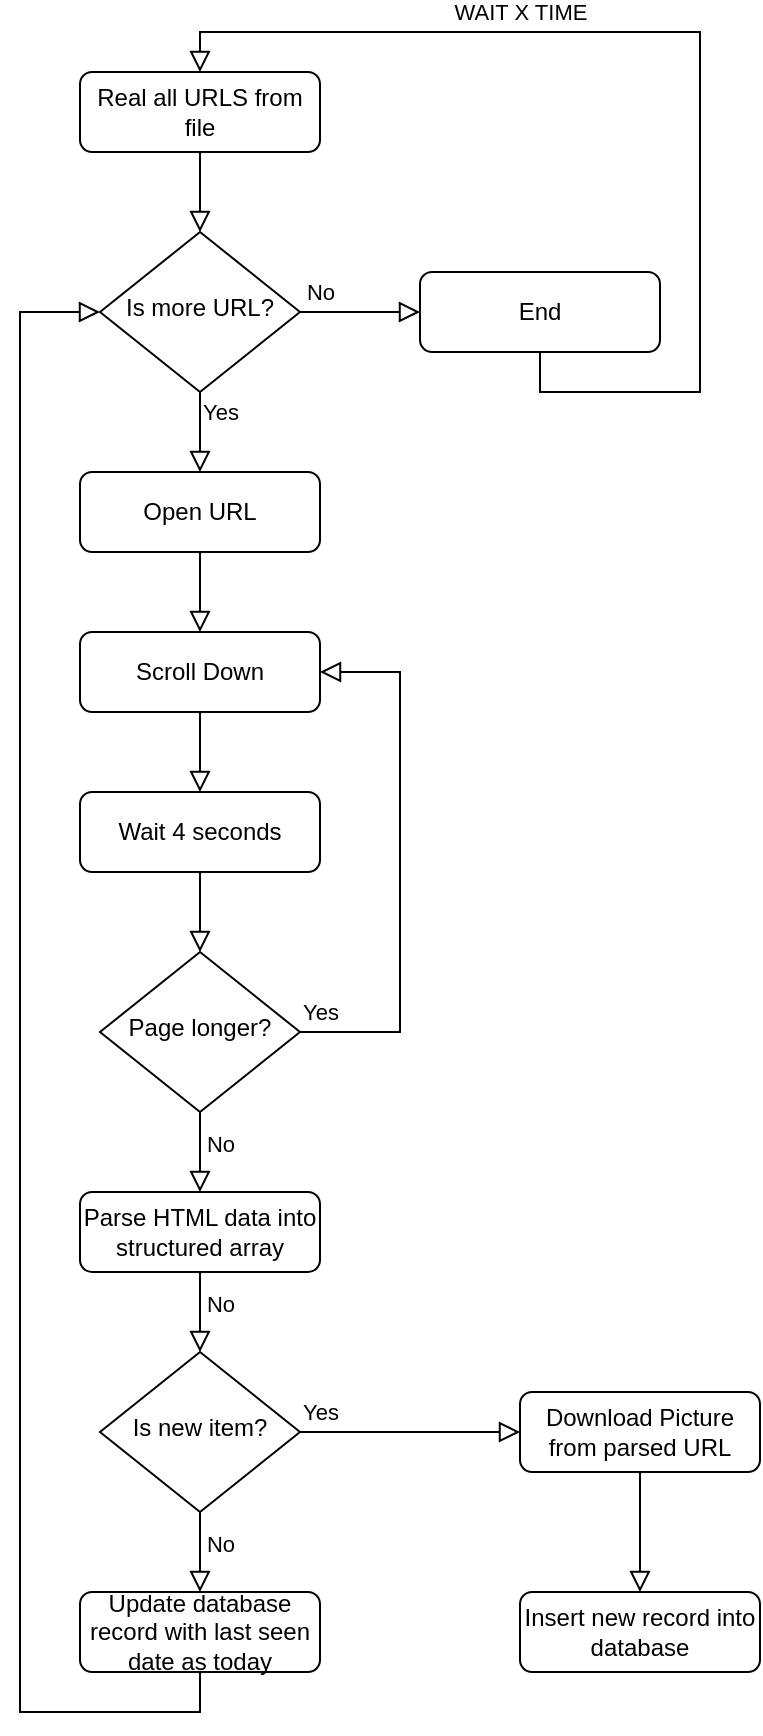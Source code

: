<mxfile version="20.8.3" type="device"><diagram id="C5RBs43oDa-KdzZeNtuy" name="Page-1"><mxGraphModel dx="989" dy="1747" grid="1" gridSize="10" guides="1" tooltips="1" connect="1" arrows="1" fold="1" page="1" pageScale="1" pageWidth="827" pageHeight="1169" math="0" shadow="0"><root><mxCell id="WIyWlLk6GJQsqaUBKTNV-0"/><mxCell id="WIyWlLk6GJQsqaUBKTNV-1" parent="WIyWlLk6GJQsqaUBKTNV-0"/><mxCell id="WIyWlLk6GJQsqaUBKTNV-2" value="" style="rounded=0;html=1;jettySize=auto;orthogonalLoop=1;fontSize=11;endArrow=block;endFill=0;endSize=8;strokeWidth=1;shadow=0;labelBackgroundColor=none;edgeStyle=orthogonalEdgeStyle;entryX=0.5;entryY=0;entryDx=0;entryDy=0;" parent="WIyWlLk6GJQsqaUBKTNV-1" source="WIyWlLk6GJQsqaUBKTNV-3" target="-GMjUrkNwYgkgg2UMPhN-1" edge="1"><mxGeometry relative="1" as="geometry"/></mxCell><mxCell id="WIyWlLk6GJQsqaUBKTNV-3" value="Open URL" style="rounded=1;whiteSpace=wrap;html=1;fontSize=12;glass=0;strokeWidth=1;shadow=0;" parent="WIyWlLk6GJQsqaUBKTNV-1" vertex="1"><mxGeometry x="160" y="80" width="120" height="40" as="geometry"/></mxCell><mxCell id="WIyWlLk6GJQsqaUBKTNV-6" value="Page longer?" style="rhombus;whiteSpace=wrap;html=1;shadow=0;fontFamily=Helvetica;fontSize=12;align=center;strokeWidth=1;spacing=6;spacingTop=-4;" parent="WIyWlLk6GJQsqaUBKTNV-1" vertex="1"><mxGeometry x="170" y="320" width="100" height="80" as="geometry"/></mxCell><mxCell id="-GMjUrkNwYgkgg2UMPhN-1" value="Scroll Down" style="rounded=1;whiteSpace=wrap;html=1;fontSize=12;glass=0;strokeWidth=1;shadow=0;" parent="WIyWlLk6GJQsqaUBKTNV-1" vertex="1"><mxGeometry x="160" y="160" width="120" height="40" as="geometry"/></mxCell><mxCell id="-GMjUrkNwYgkgg2UMPhN-4" value="Wait 4 seconds" style="rounded=1;whiteSpace=wrap;html=1;fontSize=12;glass=0;strokeWidth=1;shadow=0;" parent="WIyWlLk6GJQsqaUBKTNV-1" vertex="1"><mxGeometry x="160" y="240" width="120" height="40" as="geometry"/></mxCell><mxCell id="-GMjUrkNwYgkgg2UMPhN-6" value="" style="rounded=0;html=1;jettySize=auto;orthogonalLoop=1;fontSize=11;endArrow=block;endFill=0;endSize=8;strokeWidth=1;shadow=0;labelBackgroundColor=none;edgeStyle=orthogonalEdgeStyle;entryX=0.5;entryY=0;entryDx=0;entryDy=0;exitX=0.5;exitY=1;exitDx=0;exitDy=0;" parent="WIyWlLk6GJQsqaUBKTNV-1" source="-GMjUrkNwYgkgg2UMPhN-1" target="-GMjUrkNwYgkgg2UMPhN-4" edge="1"><mxGeometry relative="1" as="geometry"><mxPoint x="230" y="130" as="sourcePoint"/><mxPoint x="230" y="170" as="targetPoint"/></mxGeometry></mxCell><mxCell id="-GMjUrkNwYgkgg2UMPhN-7" value="" style="rounded=0;html=1;jettySize=auto;orthogonalLoop=1;fontSize=11;endArrow=block;endFill=0;endSize=8;strokeWidth=1;shadow=0;labelBackgroundColor=none;edgeStyle=orthogonalEdgeStyle;entryX=0.5;entryY=0;entryDx=0;entryDy=0;exitX=0.5;exitY=1;exitDx=0;exitDy=0;" parent="WIyWlLk6GJQsqaUBKTNV-1" source="-GMjUrkNwYgkgg2UMPhN-4" target="WIyWlLk6GJQsqaUBKTNV-6" edge="1"><mxGeometry relative="1" as="geometry"><mxPoint x="230" y="210" as="sourcePoint"/><mxPoint x="230" y="250" as="targetPoint"/></mxGeometry></mxCell><mxCell id="-GMjUrkNwYgkgg2UMPhN-8" value="" style="rounded=0;html=1;jettySize=auto;orthogonalLoop=1;fontSize=11;endArrow=block;endFill=0;endSize=8;strokeWidth=1;shadow=0;labelBackgroundColor=none;edgeStyle=orthogonalEdgeStyle;entryX=1;entryY=0.5;entryDx=0;entryDy=0;exitX=1;exitY=0.5;exitDx=0;exitDy=0;" parent="WIyWlLk6GJQsqaUBKTNV-1" source="WIyWlLk6GJQsqaUBKTNV-6" target="-GMjUrkNwYgkgg2UMPhN-1" edge="1"><mxGeometry relative="1" as="geometry"><mxPoint x="230" y="290" as="sourcePoint"/><mxPoint x="230" y="330" as="targetPoint"/><Array as="points"><mxPoint x="320" y="360"/><mxPoint x="320" y="180"/></Array></mxGeometry></mxCell><mxCell id="-GMjUrkNwYgkgg2UMPhN-10" value="Yes" style="edgeLabel;html=1;align=center;verticalAlign=middle;resizable=0;points=[];" parent="-GMjUrkNwYgkgg2UMPhN-8" vertex="1" connectable="0"><mxGeometry x="-0.474" y="-1" relative="1" as="geometry"><mxPoint x="-41" y="11" as="offset"/></mxGeometry></mxCell><mxCell id="-GMjUrkNwYgkgg2UMPhN-11" value="Parse HTML data into structured array" style="rounded=1;whiteSpace=wrap;html=1;fontSize=12;glass=0;strokeWidth=1;shadow=0;" parent="WIyWlLk6GJQsqaUBKTNV-1" vertex="1"><mxGeometry x="160" y="440" width="120" height="40" as="geometry"/></mxCell><mxCell id="-GMjUrkNwYgkgg2UMPhN-12" value="" style="rounded=0;html=1;jettySize=auto;orthogonalLoop=1;fontSize=11;endArrow=block;endFill=0;endSize=8;strokeWidth=1;shadow=0;labelBackgroundColor=none;edgeStyle=orthogonalEdgeStyle;entryX=0.5;entryY=0;entryDx=0;entryDy=0;exitX=0.5;exitY=1;exitDx=0;exitDy=0;" parent="WIyWlLk6GJQsqaUBKTNV-1" source="WIyWlLk6GJQsqaUBKTNV-6" target="-GMjUrkNwYgkgg2UMPhN-11" edge="1"><mxGeometry relative="1" as="geometry"><mxPoint x="230" y="290" as="sourcePoint"/><mxPoint x="230" y="330" as="targetPoint"/></mxGeometry></mxCell><mxCell id="-GMjUrkNwYgkgg2UMPhN-13" value="No" style="edgeLabel;html=1;align=center;verticalAlign=middle;resizable=0;points=[];" parent="-GMjUrkNwYgkgg2UMPhN-12" vertex="1" connectable="0"><mxGeometry x="-0.197" relative="1" as="geometry"><mxPoint x="10" as="offset"/></mxGeometry></mxCell><mxCell id="-GMjUrkNwYgkgg2UMPhN-14" value="Is new item?" style="rhombus;whiteSpace=wrap;html=1;shadow=0;fontFamily=Helvetica;fontSize=12;align=center;strokeWidth=1;spacing=6;spacingTop=-4;" parent="WIyWlLk6GJQsqaUBKTNV-1" vertex="1"><mxGeometry x="170" y="520" width="100" height="80" as="geometry"/></mxCell><mxCell id="-GMjUrkNwYgkgg2UMPhN-15" value="" style="rounded=0;html=1;jettySize=auto;orthogonalLoop=1;fontSize=11;endArrow=block;endFill=0;endSize=8;strokeWidth=1;shadow=0;labelBackgroundColor=none;edgeStyle=orthogonalEdgeStyle;entryX=0.5;entryY=0;entryDx=0;entryDy=0;exitX=0.5;exitY=1;exitDx=0;exitDy=0;" parent="WIyWlLk6GJQsqaUBKTNV-1" source="-GMjUrkNwYgkgg2UMPhN-11" target="-GMjUrkNwYgkgg2UMPhN-14" edge="1"><mxGeometry relative="1" as="geometry"><mxPoint x="230" y="410" as="sourcePoint"/><mxPoint x="230" y="450" as="targetPoint"/></mxGeometry></mxCell><mxCell id="-GMjUrkNwYgkgg2UMPhN-16" value="No" style="edgeLabel;html=1;align=center;verticalAlign=middle;resizable=0;points=[];" parent="-GMjUrkNwYgkgg2UMPhN-15" vertex="1" connectable="0"><mxGeometry x="-0.197" relative="1" as="geometry"><mxPoint x="10" as="offset"/></mxGeometry></mxCell><mxCell id="-GMjUrkNwYgkgg2UMPhN-17" value="Download Picture from parsed URL" style="rounded=1;whiteSpace=wrap;html=1;fontSize=12;glass=0;strokeWidth=1;shadow=0;" parent="WIyWlLk6GJQsqaUBKTNV-1" vertex="1"><mxGeometry x="380" y="540" width="120" height="40" as="geometry"/></mxCell><mxCell id="-GMjUrkNwYgkgg2UMPhN-18" value="" style="rounded=0;html=1;jettySize=auto;orthogonalLoop=1;fontSize=11;endArrow=block;endFill=0;endSize=8;strokeWidth=1;shadow=0;labelBackgroundColor=none;edgeStyle=orthogonalEdgeStyle;entryX=0;entryY=0.5;entryDx=0;entryDy=0;exitX=1;exitY=0.5;exitDx=0;exitDy=0;" parent="WIyWlLk6GJQsqaUBKTNV-1" source="-GMjUrkNwYgkgg2UMPhN-14" target="-GMjUrkNwYgkgg2UMPhN-17" edge="1"><mxGeometry relative="1" as="geometry"><mxPoint x="260" y="600" as="sourcePoint"/><mxPoint x="404" y="600" as="targetPoint"/><Array as="points"><mxPoint x="350" y="560"/><mxPoint x="350" y="560"/></Array></mxGeometry></mxCell><mxCell id="-GMjUrkNwYgkgg2UMPhN-20" value="Yes" style="edgeLabel;html=1;align=center;verticalAlign=middle;resizable=0;points=[];" parent="-GMjUrkNwYgkgg2UMPhN-18" vertex="1" connectable="0"><mxGeometry x="-0.828" relative="1" as="geometry"><mxPoint y="-10" as="offset"/></mxGeometry></mxCell><mxCell id="-GMjUrkNwYgkgg2UMPhN-22" value="Update database record with last seen date as today" style="rounded=1;whiteSpace=wrap;html=1;fontSize=12;glass=0;strokeWidth=1;shadow=0;" parent="WIyWlLk6GJQsqaUBKTNV-1" vertex="1"><mxGeometry x="160" y="640" width="120" height="40" as="geometry"/></mxCell><mxCell id="-GMjUrkNwYgkgg2UMPhN-23" value="" style="rounded=0;html=1;jettySize=auto;orthogonalLoop=1;fontSize=11;endArrow=block;endFill=0;endSize=8;strokeWidth=1;shadow=0;labelBackgroundColor=none;edgeStyle=orthogonalEdgeStyle;entryX=0.5;entryY=0;entryDx=0;entryDy=0;exitX=0.5;exitY=1;exitDx=0;exitDy=0;" parent="WIyWlLk6GJQsqaUBKTNV-1" source="-GMjUrkNwYgkgg2UMPhN-14" target="-GMjUrkNwYgkgg2UMPhN-22" edge="1"><mxGeometry relative="1" as="geometry"><mxPoint x="230" y="490" as="sourcePoint"/><mxPoint x="230" y="530" as="targetPoint"/></mxGeometry></mxCell><mxCell id="-GMjUrkNwYgkgg2UMPhN-24" value="No" style="edgeLabel;html=1;align=center;verticalAlign=middle;resizable=0;points=[];" parent="-GMjUrkNwYgkgg2UMPhN-23" vertex="1" connectable="0"><mxGeometry x="-0.197" relative="1" as="geometry"><mxPoint x="10" as="offset"/></mxGeometry></mxCell><mxCell id="-GMjUrkNwYgkgg2UMPhN-29" value="Insert new record into database" style="rounded=1;whiteSpace=wrap;html=1;fontSize=12;glass=0;strokeWidth=1;shadow=0;" parent="WIyWlLk6GJQsqaUBKTNV-1" vertex="1"><mxGeometry x="380" y="640" width="120" height="40" as="geometry"/></mxCell><mxCell id="-GMjUrkNwYgkgg2UMPhN-30" value="" style="rounded=0;html=1;jettySize=auto;orthogonalLoop=1;fontSize=11;endArrow=block;endFill=0;endSize=8;strokeWidth=1;shadow=0;labelBackgroundColor=none;edgeStyle=orthogonalEdgeStyle;entryX=0.5;entryY=0;entryDx=0;entryDy=0;exitX=0.5;exitY=1;exitDx=0;exitDy=0;" parent="WIyWlLk6GJQsqaUBKTNV-1" source="-GMjUrkNwYgkgg2UMPhN-17" target="-GMjUrkNwYgkgg2UMPhN-29" edge="1"><mxGeometry relative="1" as="geometry"><mxPoint x="230" y="290" as="sourcePoint"/><mxPoint x="230" y="330" as="targetPoint"/></mxGeometry></mxCell><mxCell id="-GMjUrkNwYgkgg2UMPhN-31" value="End" style="rounded=1;whiteSpace=wrap;html=1;fontSize=12;glass=0;strokeWidth=1;shadow=0;" parent="WIyWlLk6GJQsqaUBKTNV-1" vertex="1"><mxGeometry x="330" y="-20" width="120" height="40" as="geometry"/></mxCell><mxCell id="-GMjUrkNwYgkgg2UMPhN-33" value="" style="rounded=0;html=1;jettySize=auto;orthogonalLoop=1;fontSize=11;endArrow=block;endFill=0;endSize=8;strokeWidth=1;shadow=0;labelBackgroundColor=none;edgeStyle=orthogonalEdgeStyle;exitX=0.5;exitY=1;exitDx=0;exitDy=0;entryX=0;entryY=0.5;entryDx=0;entryDy=0;" parent="WIyWlLk6GJQsqaUBKTNV-1" source="-GMjUrkNwYgkgg2UMPhN-22" target="8fcCbStiYayg7dbpFNlg-3" edge="1"><mxGeometry relative="1" as="geometry"><mxPoint x="230" y="130" as="sourcePoint"/><mxPoint x="130" y="140" as="targetPoint"/><Array as="points"><mxPoint x="220" y="700"/><mxPoint x="130" y="700"/><mxPoint x="130"/></Array></mxGeometry></mxCell><mxCell id="8fcCbStiYayg7dbpFNlg-0" value="Real all URLS from file" style="rounded=1;whiteSpace=wrap;html=1;fontSize=12;glass=0;strokeWidth=1;shadow=0;" vertex="1" parent="WIyWlLk6GJQsqaUBKTNV-1"><mxGeometry x="160" y="-120" width="120" height="40" as="geometry"/></mxCell><mxCell id="8fcCbStiYayg7dbpFNlg-1" value="" style="rounded=0;html=1;jettySize=auto;orthogonalLoop=1;fontSize=11;endArrow=block;endFill=0;endSize=8;strokeWidth=1;shadow=0;labelBackgroundColor=none;edgeStyle=orthogonalEdgeStyle;exitX=0.5;exitY=1;exitDx=0;exitDy=0;entryX=0.5;entryY=0;entryDx=0;entryDy=0;" edge="1" parent="WIyWlLk6GJQsqaUBKTNV-1" source="8fcCbStiYayg7dbpFNlg-0" target="8fcCbStiYayg7dbpFNlg-3"><mxGeometry relative="1" as="geometry"><mxPoint x="230" y="130" as="sourcePoint"/><mxPoint x="320" y="60" as="targetPoint"/></mxGeometry></mxCell><mxCell id="8fcCbStiYayg7dbpFNlg-3" value="Is more URL?" style="rhombus;whiteSpace=wrap;html=1;shadow=0;fontFamily=Helvetica;fontSize=12;align=center;strokeWidth=1;spacing=6;spacingTop=-4;" vertex="1" parent="WIyWlLk6GJQsqaUBKTNV-1"><mxGeometry x="170" y="-40" width="100" height="80" as="geometry"/></mxCell><mxCell id="8fcCbStiYayg7dbpFNlg-4" value="" style="rounded=0;html=1;jettySize=auto;orthogonalLoop=1;fontSize=11;endArrow=block;endFill=0;endSize=8;strokeWidth=1;shadow=0;labelBackgroundColor=none;edgeStyle=orthogonalEdgeStyle;exitX=0.5;exitY=1;exitDx=0;exitDy=0;entryX=0.5;entryY=0;entryDx=0;entryDy=0;" edge="1" parent="WIyWlLk6GJQsqaUBKTNV-1" source="8fcCbStiYayg7dbpFNlg-3" target="WIyWlLk6GJQsqaUBKTNV-3"><mxGeometry relative="1" as="geometry"><mxPoint x="230" y="-50" as="sourcePoint"/><mxPoint x="230" y="-20" as="targetPoint"/></mxGeometry></mxCell><mxCell id="8fcCbStiYayg7dbpFNlg-7" value="Yes" style="edgeLabel;html=1;align=center;verticalAlign=middle;resizable=0;points=[];" vertex="1" connectable="0" parent="8fcCbStiYayg7dbpFNlg-4"><mxGeometry x="-0.297" relative="1" as="geometry"><mxPoint x="10" y="-4" as="offset"/></mxGeometry></mxCell><mxCell id="8fcCbStiYayg7dbpFNlg-8" value="" style="rounded=0;html=1;jettySize=auto;orthogonalLoop=1;fontSize=11;endArrow=block;endFill=0;endSize=8;strokeWidth=1;shadow=0;labelBackgroundColor=none;edgeStyle=orthogonalEdgeStyle;exitX=1;exitY=0.5;exitDx=0;exitDy=0;entryX=0;entryY=0.5;entryDx=0;entryDy=0;" edge="1" parent="WIyWlLk6GJQsqaUBKTNV-1" source="8fcCbStiYayg7dbpFNlg-3" target="-GMjUrkNwYgkgg2UMPhN-31"><mxGeometry relative="1" as="geometry"><mxPoint x="230" y="50" as="sourcePoint"/><mxPoint x="230" y="90" as="targetPoint"/></mxGeometry></mxCell><mxCell id="8fcCbStiYayg7dbpFNlg-9" value="No" style="edgeLabel;html=1;align=center;verticalAlign=middle;resizable=0;points=[];" vertex="1" connectable="0" parent="8fcCbStiYayg7dbpFNlg-8"><mxGeometry x="-0.297" relative="1" as="geometry"><mxPoint x="-11" y="-10" as="offset"/></mxGeometry></mxCell><mxCell id="8fcCbStiYayg7dbpFNlg-10" value="" style="rounded=0;html=1;jettySize=auto;orthogonalLoop=1;fontSize=11;endArrow=block;endFill=0;endSize=8;strokeWidth=1;shadow=0;labelBackgroundColor=none;edgeStyle=orthogonalEdgeStyle;exitX=0.5;exitY=1;exitDx=0;exitDy=0;entryX=0.5;entryY=0;entryDx=0;entryDy=0;" edge="1" parent="WIyWlLk6GJQsqaUBKTNV-1" source="-GMjUrkNwYgkgg2UMPhN-31" target="8fcCbStiYayg7dbpFNlg-0"><mxGeometry relative="1" as="geometry"><mxPoint x="280" y="10.0" as="sourcePoint"/><mxPoint x="340" y="10.0" as="targetPoint"/><Array as="points"><mxPoint x="390" y="40"/><mxPoint x="470" y="40"/><mxPoint x="470" y="-140"/><mxPoint x="220" y="-140"/></Array></mxGeometry></mxCell><mxCell id="8fcCbStiYayg7dbpFNlg-12" value="WAIT X TIME" style="edgeLabel;html=1;align=center;verticalAlign=middle;resizable=0;points=[];" vertex="1" connectable="0" parent="8fcCbStiYayg7dbpFNlg-10"><mxGeometry x="0.343" y="-1" relative="1" as="geometry"><mxPoint x="-1" y="-9" as="offset"/></mxGeometry></mxCell></root></mxGraphModel></diagram></mxfile>